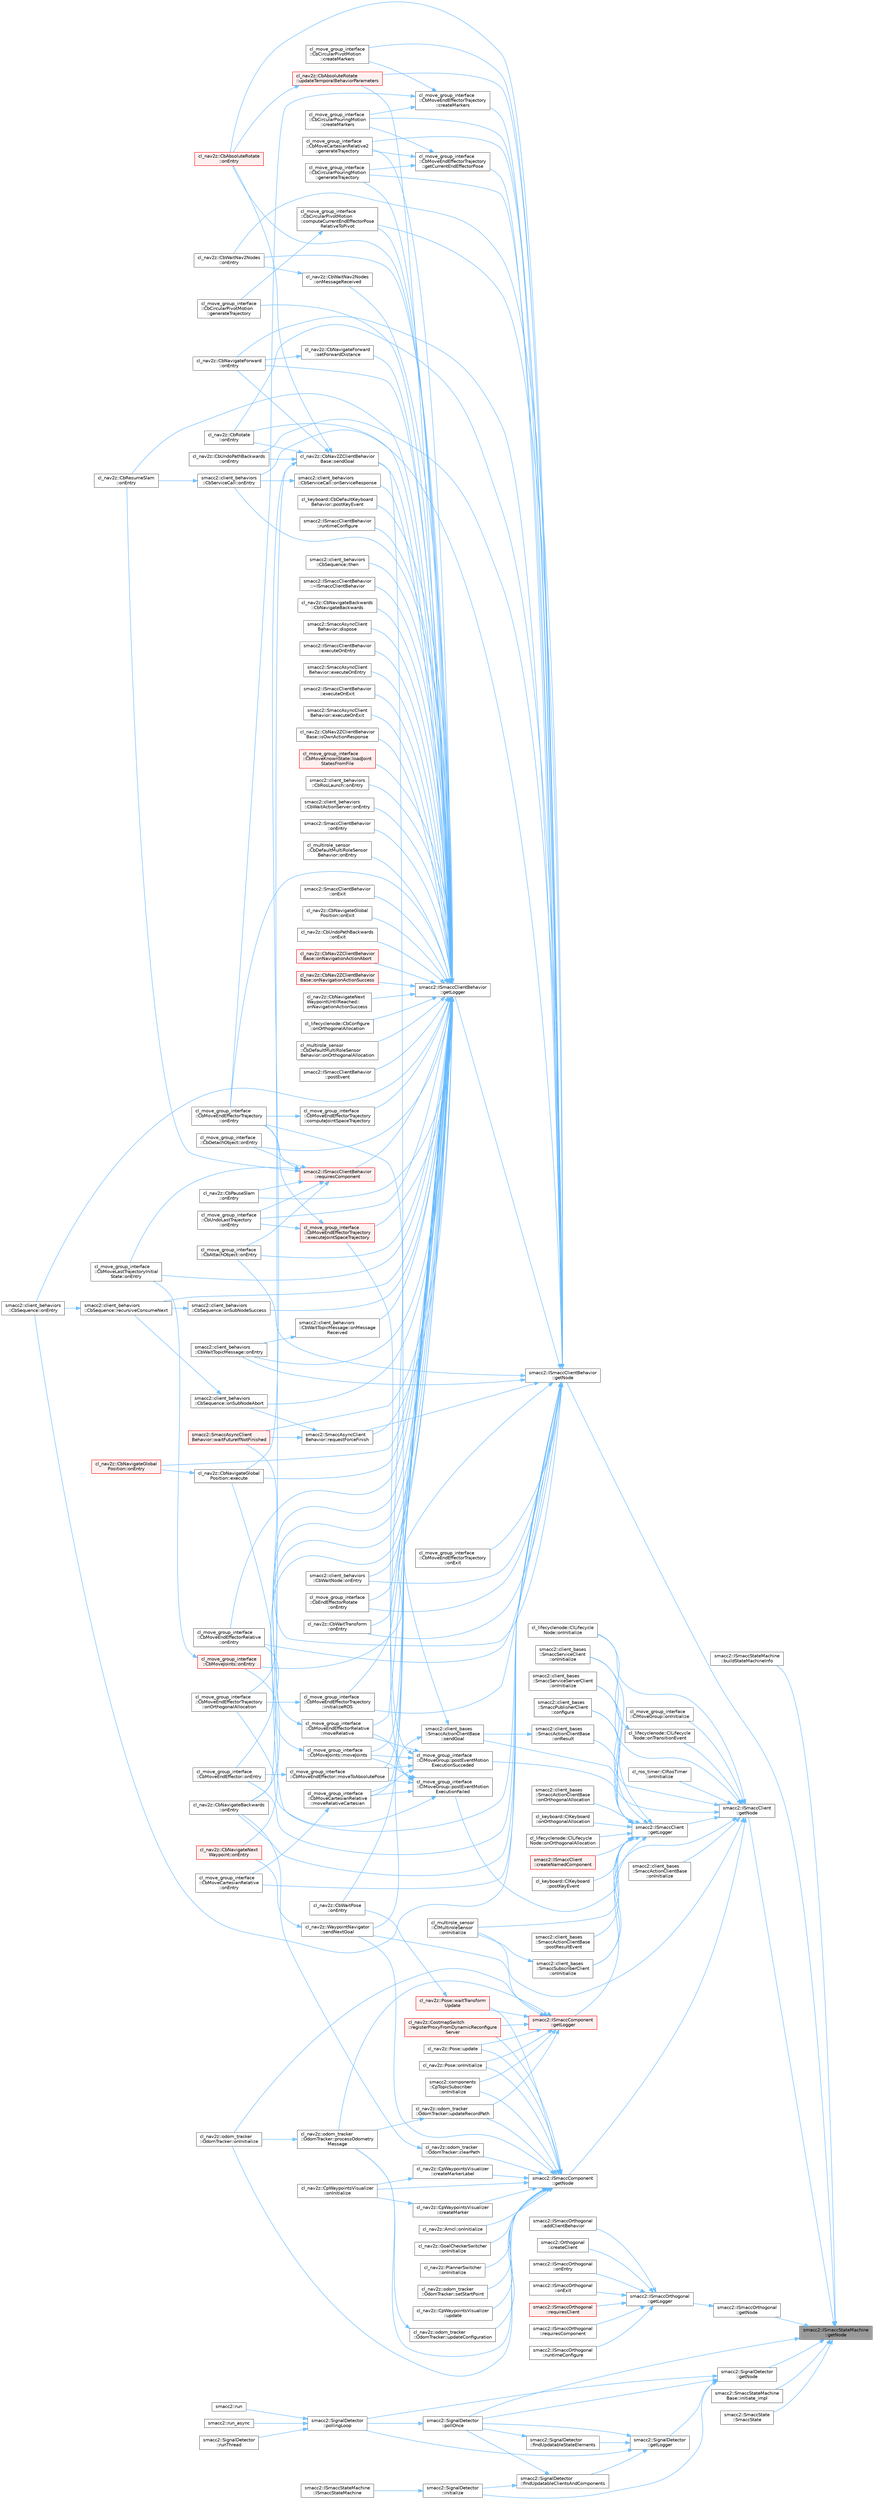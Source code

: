 digraph "smacc2::ISmaccStateMachine::getNode"
{
 // LATEX_PDF_SIZE
  bgcolor="transparent";
  edge [fontname=Helvetica,fontsize=10,labelfontname=Helvetica,labelfontsize=10];
  node [fontname=Helvetica,fontsize=10,shape=box,height=0.2,width=0.4];
  rankdir="RL";
  Node1 [label="smacc2::ISmaccStateMachine\l::getNode",height=0.2,width=0.4,color="gray40", fillcolor="grey60", style="filled", fontcolor="black",tooltip=" "];
  Node1 -> Node2 [dir="back",color="steelblue1",style="solid"];
  Node2 [label="smacc2::ISmaccStateMachine\l::buildStateMachineInfo",height=0.2,width=0.4,color="grey40", fillcolor="white", style="filled",URL="$classsmacc2_1_1ISmaccStateMachine.html#a4daa2b3538751b716725b9a758b315d5",tooltip=" "];
  Node1 -> Node3 [dir="back",color="steelblue1",style="solid"];
  Node3 [label="smacc2::ISmaccClient\l::getNode",height=0.2,width=0.4,color="grey40", fillcolor="white", style="filled",URL="$classsmacc2_1_1ISmaccClient.html#a0d0d53879b63fd45c78aac1c711f8708",tooltip=" "];
  Node3 -> Node4 [dir="back",color="steelblue1",style="solid"];
  Node4 [label="smacc2::client_bases\l::SmaccPublisherClient\l::configure",height=0.2,width=0.4,color="grey40", fillcolor="white", style="filled",URL="$classsmacc2_1_1client__bases_1_1SmaccPublisherClient.html#aaf8c618a9d346fd158f90e3f6bfacb6f",tooltip=" "];
  Node3 -> Node5 [dir="back",color="steelblue1",style="solid"];
  Node5 [label="smacc2::ISmaccClient\l::getLogger",height=0.2,width=0.4,color="grey40", fillcolor="white", style="filled",URL="$classsmacc2_1_1ISmaccClient.html#aaa82b9e079d2faf7bf4ba3a4dfecbf89",tooltip=" "];
  Node5 -> Node4 [dir="back",color="steelblue1",style="solid"];
  Node5 -> Node6 [dir="back",color="steelblue1",style="solid"];
  Node6 [label="smacc2::ISmaccClient\l::createNamedComponent",height=0.2,width=0.4,color="red", fillcolor="#FFF0F0", style="filled",URL="$classsmacc2_1_1ISmaccClient.html#aa9ac672b487746b2a78aed507ae56ff3",tooltip=" "];
  Node5 -> Node9 [dir="back",color="steelblue1",style="solid"];
  Node9 [label="smacc2::ISmaccComponent\l::getLogger",height=0.2,width=0.4,color="red", fillcolor="#FFF0F0", style="filled",URL="$classsmacc2_1_1ISmaccComponent.html#a77ee85823bab8d84edcdf5d28782b728",tooltip=" "];
  Node9 -> Node37 [dir="back",color="steelblue1",style="solid"];
  Node37 [label="smacc2::components\l::CpTopicSubscriber\l::onInitialize",height=0.2,width=0.4,color="grey40", fillcolor="white", style="filled",URL="$classsmacc2_1_1components_1_1CpTopicSubscriber.html#aa00f3313c0ac670f6c79aeae30d4c819",tooltip=" "];
  Node9 -> Node39 [dir="back",color="steelblue1",style="solid"];
  Node39 [label="cl_nav2z::odom_tracker\l::OdomTracker::onInitialize",height=0.2,width=0.4,color="grey40", fillcolor="white", style="filled",URL="$classcl__nav2z_1_1odom__tracker_1_1OdomTracker.html#a9e5fd04eb2c0b00bc7e3e3bcb7ad971f",tooltip=" "];
  Node9 -> Node40 [dir="back",color="steelblue1",style="solid"];
  Node40 [label="cl_nav2z::Pose::onInitialize",height=0.2,width=0.4,color="grey40", fillcolor="white", style="filled",URL="$classcl__nav2z_1_1Pose.html#ac22d6c89175223454bc71bb094c9b402",tooltip=" "];
  Node9 -> Node41 [dir="back",color="steelblue1",style="solid"];
  Node41 [label="cl_nav2z::odom_tracker\l::OdomTracker::processOdometry\lMessage",height=0.2,width=0.4,color="grey40", fillcolor="white", style="filled",URL="$classcl__nav2z_1_1odom__tracker_1_1OdomTracker.html#aa589a95d6ee06d9ff6f7d372cdd8b1de",tooltip="odom callback: Updates the path - this must be called periodically for each odometry message."];
  Node41 -> Node39 [dir="back",color="steelblue1",style="solid"];
  Node9 -> Node44 [dir="back",color="steelblue1",style="solid"];
  Node44 [label="cl_nav2z::CostmapSwitch\l::registerProxyFromDynamicReconfigure\lServer",height=0.2,width=0.4,color="red", fillcolor="#FFF0F0", style="filled",URL="$classcl__nav2z_1_1CostmapSwitch.html#a9e34bec23e91418d0b48a40b26482c71",tooltip=" "];
  Node9 -> Node33 [dir="back",color="steelblue1",style="solid"];
  Node33 [label="cl_nav2z::WaypointNavigator\l::sendNextGoal",height=0.2,width=0.4,color="grey40", fillcolor="white", style="filled",URL="$classcl__nav2z_1_1WaypointNavigator.html#a967c1e52fe540399727ca885340cde88",tooltip=" "];
  Node33 -> Node34 [dir="back",color="steelblue1",style="solid"];
  Node34 [label="cl_nav2z::CbNavigateNext\lWaypoint::onEntry",height=0.2,width=0.4,color="red", fillcolor="#FFF0F0", style="filled",URL="$classcl__nav2z_1_1CbNavigateNextWaypoint.html#ac546e1622eb9894228846b814e48afea",tooltip=" "];
  Node9 -> Node65 [dir="back",color="steelblue1",style="solid"];
  Node65 [label="cl_nav2z::Pose::update",height=0.2,width=0.4,color="grey40", fillcolor="white", style="filled",URL="$classcl__nav2z_1_1Pose.html#a6cc8b4b62f07eb734995ecc09f07e218",tooltip=" "];
  Node9 -> Node67 [dir="back",color="steelblue1",style="solid"];
  Node67 [label="cl_nav2z::odom_tracker\l::OdomTracker::updateRecordPath",height=0.2,width=0.4,color="grey40", fillcolor="white", style="filled",URL="$classcl__nav2z_1_1odom__tracker_1_1OdomTracker.html#ad4a0be91c978d98965c3b082af8ee1a2",tooltip=" "];
  Node67 -> Node41 [dir="back",color="steelblue1",style="solid"];
  Node9 -> Node68 [dir="back",color="steelblue1",style="solid"];
  Node68 [label="cl_nav2z::Pose::waitTransform\lUpdate",height=0.2,width=0.4,color="red", fillcolor="#FFF0F0", style="filled",URL="$classcl__nav2z_1_1Pose.html#ae5ecf4abdce8c4c7983ff92619aab348",tooltip=" "];
  Node68 -> Node69 [dir="back",color="steelblue1",style="solid"];
  Node69 [label="cl_nav2z::CbWaitPose\l::onEntry",height=0.2,width=0.4,color="grey40", fillcolor="white", style="filled",URL="$classcl__nav2z_1_1CbWaitPose.html#ad7fefe80e23680cb624b5445dde4765b",tooltip=" "];
  Node5 -> Node70 [dir="back",color="steelblue1",style="solid"];
  Node70 [label="smacc2::client_bases\l::SmaccServiceClient\l::onInitialize",height=0.2,width=0.4,color="grey40", fillcolor="white", style="filled",URL="$classsmacc2_1_1client__bases_1_1SmaccServiceClient.html#ac38bfaed46e0d094998cd7bde39bc410",tooltip=" "];
  Node5 -> Node71 [dir="back",color="steelblue1",style="solid"];
  Node71 [label="smacc2::client_bases\l::SmaccServiceServerClient\l::onInitialize",height=0.2,width=0.4,color="grey40", fillcolor="white", style="filled",URL="$classsmacc2_1_1client__bases_1_1SmaccServiceServerClient.html#afbf97a1d4210680381e95de75e6de8aa",tooltip=" "];
  Node5 -> Node72 [dir="back",color="steelblue1",style="solid"];
  Node72 [label="smacc2::client_bases\l::SmaccSubscriberClient\l::onInitialize",height=0.2,width=0.4,color="grey40", fillcolor="white", style="filled",URL="$classsmacc2_1_1client__bases_1_1SmaccSubscriberClient.html#a8a32b14001d54636965919f8280b9024",tooltip=" "];
  Node72 -> Node73 [dir="back",color="steelblue1",style="solid"];
  Node73 [label="cl_multirole_sensor\l::ClMultiroleSensor\l::onInitialize",height=0.2,width=0.4,color="grey40", fillcolor="white", style="filled",URL="$classcl__multirole__sensor_1_1ClMultiroleSensor.html#ad929536dd86df76612202a7221c72a4e",tooltip=" "];
  Node5 -> Node73 [dir="back",color="steelblue1",style="solid"];
  Node5 -> Node74 [dir="back",color="steelblue1",style="solid"];
  Node74 [label="smacc2::client_bases\l::SmaccActionClientBase\l::onOrthogonalAllocation",height=0.2,width=0.4,color="grey40", fillcolor="white", style="filled",URL="$classsmacc2_1_1client__bases_1_1SmaccActionClientBase.html#a768d90608a6cd88e626de9daf0f14a20",tooltip=" "];
  Node5 -> Node75 [dir="back",color="steelblue1",style="solid"];
  Node75 [label="cl_keyboard::ClKeyboard\l::onOrthogonalAllocation",height=0.2,width=0.4,color="grey40", fillcolor="white", style="filled",URL="$classcl__keyboard_1_1ClKeyboard.html#a9eed69eeb6e9d2ae0e166ccebad1557e",tooltip=" "];
  Node5 -> Node76 [dir="back",color="steelblue1",style="solid"];
  Node76 [label="cl_lifecyclenode::ClLifecycle\lNode::onOrthogonalAllocation",height=0.2,width=0.4,color="grey40", fillcolor="white", style="filled",URL="$classcl__lifecyclenode_1_1ClLifecycleNode.html#a6f7eff2dd01784f88d63d4c482fa043c",tooltip=" "];
  Node5 -> Node77 [dir="back",color="steelblue1",style="solid"];
  Node77 [label="smacc2::client_bases\l::SmaccActionClientBase\l::onResult",height=0.2,width=0.4,color="grey40", fillcolor="white", style="filled",URL="$classsmacc2_1_1client__bases_1_1SmaccActionClientBase.html#ab318d0712e1ddbac47f5b14e8fa71534",tooltip=" "];
  Node77 -> Node78 [dir="back",color="steelblue1",style="solid"];
  Node78 [label="smacc2::client_bases\l::SmaccActionClientBase\l::sendGoal",height=0.2,width=0.4,color="grey40", fillcolor="white", style="filled",URL="$classsmacc2_1_1client__bases_1_1SmaccActionClientBase.html#ad6d79ea8762410e81df2a18e4f8eaf1a",tooltip=" "];
  Node78 -> Node79 [dir="back",color="steelblue1",style="solid"];
  Node79 [label="cl_nav2z::CbNav2ZClientBehavior\lBase::sendGoal",height=0.2,width=0.4,color="grey40", fillcolor="white", style="filled",URL="$classcl__nav2z_1_1CbNav2ZClientBehaviorBase.html#a1b4b0601a185ffc77453c1a5b35d21e0",tooltip=" "];
  Node79 -> Node80 [dir="back",color="steelblue1",style="solid"];
  Node80 [label="cl_nav2z::CbNavigateGlobal\lPosition::execute",height=0.2,width=0.4,color="grey40", fillcolor="white", style="filled",URL="$classcl__nav2z_1_1CbNavigateGlobalPosition.html#acc4b46d05935ce9f6afd3abc583d15d1",tooltip=" "];
  Node80 -> Node55 [dir="back",color="steelblue1",style="solid"];
  Node55 [label="cl_nav2z::CbNavigateGlobal\lPosition::onEntry",height=0.2,width=0.4,color="red", fillcolor="#FFF0F0", style="filled",URL="$classcl__nav2z_1_1CbNavigateGlobalPosition.html#a4d66c40d65ba439921e9b6fce8709ae3",tooltip=" "];
  Node79 -> Node53 [dir="back",color="steelblue1",style="solid"];
  Node53 [label="cl_nav2z::CbAbsoluteRotate\l::onEntry",height=0.2,width=0.4,color="red", fillcolor="#FFF0F0", style="filled",URL="$classcl__nav2z_1_1CbAbsoluteRotate.html#a7a0d844c774290aa785c14a3e7d87f05",tooltip=" "];
  Node79 -> Node24 [dir="back",color="steelblue1",style="solid"];
  Node24 [label="cl_nav2z::CbNavigateBackwards\l::onEntry",height=0.2,width=0.4,color="grey40", fillcolor="white", style="filled",URL="$classcl__nav2z_1_1CbNavigateBackwards.html#acef8d8088ab7c70d8cbdcbecbaae8f80",tooltip=" "];
  Node79 -> Node51 [dir="back",color="steelblue1",style="solid"];
  Node51 [label="cl_nav2z::CbNavigateForward\l::onEntry",height=0.2,width=0.4,color="grey40", fillcolor="white", style="filled",URL="$classcl__nav2z_1_1CbNavigateForward.html#ae56089851b4128ca0adeeb3c885770cf",tooltip=" "];
  Node79 -> Node59 [dir="back",color="steelblue1",style="solid"];
  Node59 [label="cl_nav2z::CbRotate\l::onEntry",height=0.2,width=0.4,color="grey40", fillcolor="white", style="filled",URL="$classcl__nav2z_1_1CbRotate.html#a73303c69ad571c99128374b7b9627154",tooltip=" "];
  Node79 -> Node25 [dir="back",color="steelblue1",style="solid"];
  Node25 [label="cl_nav2z::CbUndoPathBackwards\l::onEntry",height=0.2,width=0.4,color="grey40", fillcolor="white", style="filled",URL="$classcl__nav2z_1_1CbUndoPathBackwards.html#a91ca11650da3d18f9815794613f95644",tooltip=" "];
  Node78 -> Node33 [dir="back",color="steelblue1",style="solid"];
  Node5 -> Node81 [dir="back",color="steelblue1",style="solid"];
  Node81 [label="cl_move_group_interface\l::ClMoveGroup::postEventMotion\lExecutionFailed",height=0.2,width=0.4,color="grey40", fillcolor="white", style="filled",URL="$classcl__move__group__interface_1_1ClMoveGroup.html#a39dc3871d29b2af1ab739057f6ca6daa",tooltip=" "];
  Node81 -> Node82 [dir="back",color="steelblue1",style="solid"];
  Node82 [label="cl_move_group_interface\l::CbMoveJoints::moveJoints",height=0.2,width=0.4,color="grey40", fillcolor="white", style="filled",URL="$classcl__move__group__interface_1_1CbMoveJoints.html#ad91d243eb8a818e240d85e5a7fdea68d",tooltip=" "];
  Node82 -> Node83 [dir="back",color="steelblue1",style="solid"];
  Node83 [label="cl_move_group_interface\l::CbMoveJoints::onEntry",height=0.2,width=0.4,color="red", fillcolor="#FFF0F0", style="filled",URL="$classcl__move__group__interface_1_1CbMoveJoints.html#a23e4181af695aed9fa6bb4ae3f17fd76",tooltip=" "];
  Node83 -> Node18 [dir="back",color="steelblue1",style="solid"];
  Node18 [label="cl_move_group_interface\l::CbMoveLastTrajectoryInitial\lState::onEntry",height=0.2,width=0.4,color="grey40", fillcolor="white", style="filled",URL="$classcl__move__group__interface_1_1CbMoveLastTrajectoryInitialState.html#ad51f4883ea1f7442875cda06c3d474c3",tooltip=" "];
  Node81 -> Node85 [dir="back",color="steelblue1",style="solid"];
  Node85 [label="cl_move_group_interface\l::CbMoveEndEffectorRelative\l::moveRelative",height=0.2,width=0.4,color="grey40", fillcolor="white", style="filled",URL="$classcl__move__group__interface_1_1CbMoveEndEffectorRelative.html#a4ae9a793a19c728f68d475c44de650e7",tooltip=" "];
  Node85 -> Node86 [dir="back",color="steelblue1",style="solid"];
  Node86 [label="cl_move_group_interface\l::CbMoveEndEffectorRelative\l::onEntry",height=0.2,width=0.4,color="grey40", fillcolor="white", style="filled",URL="$classcl__move__group__interface_1_1CbMoveEndEffectorRelative.html#a805a9d0f85ecdb1f503c1d6349ed9036",tooltip=" "];
  Node81 -> Node87 [dir="back",color="steelblue1",style="solid"];
  Node87 [label="cl_move_group_interface\l::CbMoveCartesianRelative\l::moveRelativeCartesian",height=0.2,width=0.4,color="grey40", fillcolor="white", style="filled",URL="$classcl__move__group__interface_1_1CbMoveCartesianRelative.html#aaa16780d9496e4a6fcb1fdda8e83eeb7",tooltip=" "];
  Node87 -> Node88 [dir="back",color="steelblue1",style="solid"];
  Node88 [label="cl_move_group_interface\l::CbMoveCartesianRelative\l::onEntry",height=0.2,width=0.4,color="grey40", fillcolor="white", style="filled",URL="$classcl__move__group__interface_1_1CbMoveCartesianRelative.html#a7d65e3d5fa3f2c7b47d9cbe631f448ad",tooltip=" "];
  Node81 -> Node89 [dir="back",color="steelblue1",style="solid"];
  Node89 [label="cl_move_group_interface\l::CbMoveEndEffector::moveToAbsolutePose",height=0.2,width=0.4,color="grey40", fillcolor="white", style="filled",URL="$classcl__move__group__interface_1_1CbMoveEndEffector.html#aaef5a309ddff2d88648ebdb5ab38bed1",tooltip=" "];
  Node89 -> Node90 [dir="back",color="steelblue1",style="solid"];
  Node90 [label="cl_move_group_interface\l::CbMoveEndEffector::onEntry",height=0.2,width=0.4,color="grey40", fillcolor="white", style="filled",URL="$classcl__move__group__interface_1_1CbMoveEndEffector.html#a7e7c22ac6c5725bc95e9852c3f6d939d",tooltip=" "];
  Node81 -> Node43 [dir="back",color="steelblue1",style="solid"];
  Node43 [label="cl_move_group_interface\l::CbMoveEndEffectorTrajectory\l::onEntry",height=0.2,width=0.4,color="grey40", fillcolor="white", style="filled",URL="$classcl__move__group__interface_1_1CbMoveEndEffectorTrajectory.html#aaedd074fd178c6390a4a3f1ccff23ad3",tooltip=" "];
  Node81 -> Node91 [dir="back",color="steelblue1",style="solid"];
  Node91 [label="cl_move_group_interface\l::CbMoveEndEffectorTrajectory\l::onOrthogonalAllocation",height=0.2,width=0.4,color="grey40", fillcolor="white", style="filled",URL="$classcl__move__group__interface_1_1CbMoveEndEffectorTrajectory.html#aae4797fba54cb3bf371cc67d26a82186",tooltip=" "];
  Node5 -> Node92 [dir="back",color="steelblue1",style="solid"];
  Node92 [label="cl_move_group_interface\l::ClMoveGroup::postEventMotion\lExecutionSucceded",height=0.2,width=0.4,color="grey40", fillcolor="white", style="filled",URL="$classcl__move__group__interface_1_1ClMoveGroup.html#aebaf269db373d41837bae87651458e54",tooltip=" "];
  Node92 -> Node93 [dir="back",color="steelblue1",style="solid"];
  Node93 [label="cl_move_group_interface\l::CbMoveEndEffectorTrajectory\l::executeJointSpaceTrajectory",height=0.2,width=0.4,color="red", fillcolor="#FFF0F0", style="filled",URL="$classcl__move__group__interface_1_1CbMoveEndEffectorTrajectory.html#af3fdebf965562ae42df2030855797568",tooltip=" "];
  Node93 -> Node43 [dir="back",color="steelblue1",style="solid"];
  Node93 -> Node19 [dir="back",color="steelblue1",style="solid"];
  Node19 [label="cl_move_group_interface\l::CbUndoLastTrajectory\l::onEntry",height=0.2,width=0.4,color="grey40", fillcolor="white", style="filled",URL="$classcl__move__group__interface_1_1CbUndoLastTrajectory.html#a3c55fa93ff65d8eccb8cc14a420cb7b2",tooltip=" "];
  Node92 -> Node82 [dir="back",color="steelblue1",style="solid"];
  Node92 -> Node85 [dir="back",color="steelblue1",style="solid"];
  Node92 -> Node87 [dir="back",color="steelblue1",style="solid"];
  Node92 -> Node89 [dir="back",color="steelblue1",style="solid"];
  Node5 -> Node94 [dir="back",color="steelblue1",style="solid"];
  Node94 [label="cl_keyboard::ClKeyboard\l::postKeyEvent",height=0.2,width=0.4,color="grey40", fillcolor="white", style="filled",URL="$classcl__keyboard_1_1ClKeyboard.html#ac1311ce9a6a64e590df2e1b088f0e733",tooltip=" "];
  Node5 -> Node95 [dir="back",color="steelblue1",style="solid"];
  Node95 [label="smacc2::client_bases\l::SmaccActionClientBase\l::postResultEvent",height=0.2,width=0.4,color="grey40", fillcolor="white", style="filled",URL="$classsmacc2_1_1client__bases_1_1SmaccActionClientBase.html#ae2ad7fdec791d8733ab06392134ede20",tooltip=" "];
  Node5 -> Node78 [dir="back",color="steelblue1",style="solid"];
  Node3 -> Node96 [dir="back",color="steelblue1",style="solid"];
  Node96 [label="smacc2::ISmaccComponent\l::getNode",height=0.2,width=0.4,color="grey40", fillcolor="white", style="filled",URL="$classsmacc2_1_1ISmaccComponent.html#aaac68614687bed658c59f8f15746ab91",tooltip=" "];
  Node96 -> Node23 [dir="back",color="steelblue1",style="solid"];
  Node23 [label="cl_nav2z::odom_tracker\l::OdomTracker::clearPath",height=0.2,width=0.4,color="grey40", fillcolor="white", style="filled",URL="$classcl__nav2z_1_1odom__tracker_1_1OdomTracker.html#a92060c66a170b49a5d3b9dea7700adb0",tooltip=" "];
  Node23 -> Node24 [dir="back",color="steelblue1",style="solid"];
  Node96 -> Node97 [dir="back",color="steelblue1",style="solid"];
  Node97 [label="cl_nav2z::CpWaypointsVisualizer\l::createMarker",height=0.2,width=0.4,color="grey40", fillcolor="white", style="filled",URL="$classcl__nav2z_1_1CpWaypointsVisualizer.html#a8f164e37b9f8277f346e54e461c1161a",tooltip=" "];
  Node97 -> Node46 [dir="back",color="steelblue1",style="solid"];
  Node46 [label="cl_nav2z::CpWaypointsVisualizer\l::onInitialize",height=0.2,width=0.4,color="grey40", fillcolor="white", style="filled",URL="$classcl__nav2z_1_1CpWaypointsVisualizer.html#a8af2db006663eb93a39f5346ad7c9af9",tooltip=" "];
  Node96 -> Node98 [dir="back",color="steelblue1",style="solid"];
  Node98 [label="cl_nav2z::CpWaypointsVisualizer\l::createMarkerLabel",height=0.2,width=0.4,color="grey40", fillcolor="white", style="filled",URL="$classcl__nav2z_1_1CpWaypointsVisualizer.html#ae068243a20397ed957ebf5ab88696430",tooltip=" "];
  Node98 -> Node46 [dir="back",color="steelblue1",style="solid"];
  Node96 -> Node37 [dir="back",color="steelblue1",style="solid"];
  Node96 -> Node99 [dir="back",color="steelblue1",style="solid"];
  Node99 [label="cl_nav2z::Amcl::onInitialize",height=0.2,width=0.4,color="grey40", fillcolor="white", style="filled",URL="$classcl__nav2z_1_1Amcl.html#a4ab0fd9e6c814f2b7a9e674c1356198d",tooltip=" "];
  Node96 -> Node100 [dir="back",color="steelblue1",style="solid"];
  Node100 [label="cl_nav2z::GoalCheckerSwitcher\l::onInitialize",height=0.2,width=0.4,color="grey40", fillcolor="white", style="filled",URL="$classcl__nav2z_1_1GoalCheckerSwitcher.html#aecf5bff0e60524e779e189645209c979",tooltip=" "];
  Node96 -> Node39 [dir="back",color="steelblue1",style="solid"];
  Node96 -> Node101 [dir="back",color="steelblue1",style="solid"];
  Node101 [label="cl_nav2z::PlannerSwitcher\l::onInitialize",height=0.2,width=0.4,color="grey40", fillcolor="white", style="filled",URL="$classcl__nav2z_1_1PlannerSwitcher.html#ab612bf4de01347323664819fb3318106",tooltip=" "];
  Node96 -> Node40 [dir="back",color="steelblue1",style="solid"];
  Node96 -> Node46 [dir="back",color="steelblue1",style="solid"];
  Node96 -> Node41 [dir="back",color="steelblue1",style="solid"];
  Node96 -> Node44 [dir="back",color="steelblue1",style="solid"];
  Node96 -> Node33 [dir="back",color="steelblue1",style="solid"];
  Node96 -> Node102 [dir="back",color="steelblue1",style="solid"];
  Node102 [label="cl_nav2z::odom_tracker\l::OdomTracker::setStartPoint",height=0.2,width=0.4,color="grey40", fillcolor="white", style="filled",URL="$classcl__nav2z_1_1odom__tracker_1_1OdomTracker.html#a70c5349910eb3b0cb88d8de4d3ffa20a",tooltip=" "];
  Node96 -> Node65 [dir="back",color="steelblue1",style="solid"];
  Node96 -> Node103 [dir="back",color="steelblue1",style="solid"];
  Node103 [label="cl_nav2z::CpWaypointsVisualizer\l::update",height=0.2,width=0.4,color="grey40", fillcolor="white", style="filled",URL="$classcl__nav2z_1_1CpWaypointsVisualizer.html#a6b8d5fd9643f0039ccda6b1d426d45c5",tooltip=" "];
  Node96 -> Node104 [dir="back",color="steelblue1",style="solid"];
  Node104 [label="cl_nav2z::odom_tracker\l::OdomTracker::updateConfiguration",height=0.2,width=0.4,color="grey40", fillcolor="white", style="filled",URL="$classcl__nav2z_1_1odom__tracker_1_1OdomTracker.html#a726630ba161e82563daf86d275ae27f9",tooltip=" "];
  Node104 -> Node41 [dir="back",color="steelblue1",style="solid"];
  Node96 -> Node67 [dir="back",color="steelblue1",style="solid"];
  Node96 -> Node68 [dir="back",color="steelblue1",style="solid"];
  Node3 -> Node105 [dir="back",color="steelblue1",style="solid"];
  Node105 [label="smacc2::client_bases\l::SmaccActionClientBase\l::onInitialize",height=0.2,width=0.4,color="grey40", fillcolor="white", style="filled",URL="$classsmacc2_1_1client__bases_1_1SmaccActionClientBase.html#a7d5612390f8ef836d153fc43a980bc05",tooltip=" "];
  Node3 -> Node70 [dir="back",color="steelblue1",style="solid"];
  Node3 -> Node71 [dir="back",color="steelblue1",style="solid"];
  Node3 -> Node72 [dir="back",color="steelblue1",style="solid"];
  Node3 -> Node106 [dir="back",color="steelblue1",style="solid"];
  Node106 [label="cl_lifecyclenode::ClLifecycle\lNode::onInitialize",height=0.2,width=0.4,color="grey40", fillcolor="white", style="filled",URL="$classcl__lifecyclenode_1_1ClLifecycleNode.html#aabc273b8986aaa57f132dbeb8c7c870e",tooltip=" "];
  Node3 -> Node107 [dir="back",color="steelblue1",style="solid"];
  Node107 [label="cl_move_group_interface\l::ClMoveGroup::onInitialize",height=0.2,width=0.4,color="grey40", fillcolor="white", style="filled",URL="$classcl__move__group__interface_1_1ClMoveGroup.html#a3ef2028eab49f506393583c09da51bd1",tooltip=" "];
  Node3 -> Node73 [dir="back",color="steelblue1",style="solid"];
  Node3 -> Node108 [dir="back",color="steelblue1",style="solid"];
  Node108 [label="cl_ros_timer::ClRosTimer\l::onInitialize",height=0.2,width=0.4,color="grey40", fillcolor="white", style="filled",URL="$classcl__ros__timer_1_1ClRosTimer.html#a841613730c8b66e7a86a0bf49e5cf992",tooltip=" "];
  Node3 -> Node109 [dir="back",color="steelblue1",style="solid"];
  Node109 [label="cl_lifecyclenode::ClLifecycle\lNode::onTransitionEvent",height=0.2,width=0.4,color="grey40", fillcolor="white", style="filled",URL="$classcl__lifecyclenode_1_1ClLifecycleNode.html#a0413b587949447eefa698e80523a3208",tooltip=" "];
  Node109 -> Node106 [dir="back",color="steelblue1",style="solid"];
  Node1 -> Node110 [dir="back",color="steelblue1",style="solid"];
  Node110 [label="smacc2::ISmaccOrthogonal\l::getNode",height=0.2,width=0.4,color="grey40", fillcolor="white", style="filled",URL="$classsmacc2_1_1ISmaccOrthogonal.html#aedb59f2a79eaa0819cfa7f72d292aad8",tooltip=" "];
  Node110 -> Node111 [dir="back",color="steelblue1",style="solid"];
  Node111 [label="smacc2::ISmaccOrthogonal\l::getLogger",height=0.2,width=0.4,color="grey40", fillcolor="white", style="filled",URL="$classsmacc2_1_1ISmaccOrthogonal.html#a9f4ef0ad85f7ad0fbb02a26d8601889d",tooltip=" "];
  Node111 -> Node112 [dir="back",color="steelblue1",style="solid"];
  Node112 [label="smacc2::ISmaccOrthogonal\l::addClientBehavior",height=0.2,width=0.4,color="grey40", fillcolor="white", style="filled",URL="$classsmacc2_1_1ISmaccOrthogonal.html#ac0e6a9ac002395e3b405548ecae50620",tooltip=" "];
  Node111 -> Node113 [dir="back",color="steelblue1",style="solid"];
  Node113 [label="smacc2::Orthogonal\l::createClient",height=0.2,width=0.4,color="grey40", fillcolor="white", style="filled",URL="$classsmacc2_1_1Orthogonal.html#a73b1ab3d0a5ed0a597e8dffabcc2b8c0",tooltip=" "];
  Node111 -> Node114 [dir="back",color="steelblue1",style="solid"];
  Node114 [label="smacc2::ISmaccOrthogonal\l::onEntry",height=0.2,width=0.4,color="grey40", fillcolor="white", style="filled",URL="$classsmacc2_1_1ISmaccOrthogonal.html#ad4e78750ff27f2e86f6f5b07793c071f",tooltip=" "];
  Node111 -> Node115 [dir="back",color="steelblue1",style="solid"];
  Node115 [label="smacc2::ISmaccOrthogonal\l::onExit",height=0.2,width=0.4,color="grey40", fillcolor="white", style="filled",URL="$classsmacc2_1_1ISmaccOrthogonal.html#a1b33f38e1e947b1e93b4cc9c76f626cc",tooltip=" "];
  Node111 -> Node116 [dir="back",color="steelblue1",style="solid"];
  Node116 [label="smacc2::ISmaccOrthogonal\l::requiresClient",height=0.2,width=0.4,color="red", fillcolor="#FFF0F0", style="filled",URL="$classsmacc2_1_1ISmaccOrthogonal.html#ae3588b55b138744169785152d0f7bb65",tooltip=" "];
  Node111 -> Node145 [dir="back",color="steelblue1",style="solid"];
  Node145 [label="smacc2::ISmaccOrthogonal\l::requiresComponent",height=0.2,width=0.4,color="grey40", fillcolor="white", style="filled",URL="$classsmacc2_1_1ISmaccOrthogonal.html#ab311d0a98b4f77a42b6eb691e98d496a",tooltip=" "];
  Node111 -> Node146 [dir="back",color="steelblue1",style="solid"];
  Node146 [label="smacc2::ISmaccOrthogonal\l::runtimeConfigure",height=0.2,width=0.4,color="grey40", fillcolor="white", style="filled",URL="$classsmacc2_1_1ISmaccOrthogonal.html#af160ffae149650b2be93b8e7625f0c39",tooltip=" "];
  Node1 -> Node147 [dir="back",color="steelblue1",style="solid"];
  Node147 [label="smacc2::SignalDetector\l::getNode",height=0.2,width=0.4,color="grey40", fillcolor="white", style="filled",URL="$classsmacc2_1_1SignalDetector.html#aa774a30b0118ee411ba423fc668405b3",tooltip=" "];
  Node147 -> Node148 [dir="back",color="steelblue1",style="solid"];
  Node148 [label="smacc2::SignalDetector\l::getLogger",height=0.2,width=0.4,color="grey40", fillcolor="white", style="filled",URL="$classsmacc2_1_1SignalDetector.html#a97db4ee81e1e63ab67ea40775fd57302",tooltip=" "];
  Node148 -> Node149 [dir="back",color="steelblue1",style="solid"];
  Node149 [label="smacc2::SignalDetector\l::findUpdatableClientsAndComponents",height=0.2,width=0.4,color="grey40", fillcolor="white", style="filled",URL="$classsmacc2_1_1SignalDetector.html#af325def90b56dd82ab34d351f5a37a02",tooltip=" "];
  Node149 -> Node150 [dir="back",color="steelblue1",style="solid"];
  Node150 [label="smacc2::SignalDetector\l::initialize",height=0.2,width=0.4,color="grey40", fillcolor="white", style="filled",URL="$classsmacc2_1_1SignalDetector.html#a6035e4180f1f868d42902021eb41d9c6",tooltip=" "];
  Node150 -> Node151 [dir="back",color="steelblue1",style="solid"];
  Node151 [label="smacc2::ISmaccStateMachine\l::ISmaccStateMachine",height=0.2,width=0.4,color="grey40", fillcolor="white", style="filled",URL="$classsmacc2_1_1ISmaccStateMachine.html#a6dda8b4640554bdcc1ca9db937c53c3c",tooltip=" "];
  Node149 -> Node152 [dir="back",color="steelblue1",style="solid"];
  Node152 [label="smacc2::SignalDetector\l::pollOnce",height=0.2,width=0.4,color="grey40", fillcolor="white", style="filled",URL="$classsmacc2_1_1SignalDetector.html#af363cea3f8228eeb68b25ad21903dc74",tooltip=" "];
  Node152 -> Node153 [dir="back",color="steelblue1",style="solid"];
  Node153 [label="smacc2::SignalDetector\l::pollingLoop",height=0.2,width=0.4,color="grey40", fillcolor="white", style="filled",URL="$classsmacc2_1_1SignalDetector.html#a08d072feafb277794a16fe33a6dcc97e",tooltip=" "];
  Node153 -> Node154 [dir="back",color="steelblue1",style="solid"];
  Node154 [label="smacc2::run",height=0.2,width=0.4,color="grey40", fillcolor="white", style="filled",URL="$namespacesmacc2.html#af0cfd6b9e48613a47fd4ef89e4970ac7",tooltip=" "];
  Node153 -> Node155 [dir="back",color="steelblue1",style="solid"];
  Node155 [label="smacc2::run_async",height=0.2,width=0.4,color="grey40", fillcolor="white", style="filled",URL="$namespacesmacc2.html#a6e7c3699070d3d2289556c7b14fd82bf",tooltip=" "];
  Node153 -> Node156 [dir="back",color="steelblue1",style="solid"];
  Node156 [label="smacc2::SignalDetector\l::runThread",height=0.2,width=0.4,color="grey40", fillcolor="white", style="filled",URL="$classsmacc2_1_1SignalDetector.html#a2532abcf6a11a04270ea2951b5b3a208",tooltip=" "];
  Node148 -> Node157 [dir="back",color="steelblue1",style="solid"];
  Node157 [label="smacc2::SignalDetector\l::findUpdatableStateElements",height=0.2,width=0.4,color="grey40", fillcolor="white", style="filled",URL="$classsmacc2_1_1SignalDetector.html#af12c85d2ec8747c891f7490086d2d6a2",tooltip=" "];
  Node157 -> Node152 [dir="back",color="steelblue1",style="solid"];
  Node148 -> Node153 [dir="back",color="steelblue1",style="solid"];
  Node148 -> Node152 [dir="back",color="steelblue1",style="solid"];
  Node147 -> Node150 [dir="back",color="steelblue1",style="solid"];
  Node147 -> Node153 [dir="back",color="steelblue1",style="solid"];
  Node147 -> Node152 [dir="back",color="steelblue1",style="solid"];
  Node1 -> Node158 [dir="back",color="steelblue1",style="solid"];
  Node158 [label="smacc2::ISmaccClientBehavior\l::getNode",height=0.2,width=0.4,color="grey40", fillcolor="white", style="filled",URL="$classsmacc2_1_1ISmaccClientBehavior.html#aa1b28d5e8a5208fff8160f9df9a89dc6",tooltip=" "];
  Node158 -> Node159 [dir="back",color="steelblue1",style="solid"];
  Node159 [label="cl_move_group_interface\l::CbCircularPivotMotion\l::computeCurrentEndEffectorPose\lRelativeToPivot",height=0.2,width=0.4,color="grey40", fillcolor="white", style="filled",URL="$classcl__move__group__interface_1_1CbCircularPivotMotion.html#a147d7113ed686709dc2d362e56a95ad9",tooltip=" "];
  Node159 -> Node160 [dir="back",color="steelblue1",style="solid"];
  Node160 [label="cl_move_group_interface\l::CbCircularPivotMotion\l::generateTrajectory",height=0.2,width=0.4,color="grey40", fillcolor="white", style="filled",URL="$classcl__move__group__interface_1_1CbCircularPivotMotion.html#a8d019ec6b9b26a2af0740b915d441a40",tooltip=" "];
  Node158 -> Node161 [dir="back",color="steelblue1",style="solid"];
  Node161 [label="cl_move_group_interface\l::CbMoveEndEffectorTrajectory\l::createMarkers",height=0.2,width=0.4,color="grey40", fillcolor="white", style="filled",URL="$classcl__move__group__interface_1_1CbMoveEndEffectorTrajectory.html#a442efa1d5bc9e9a16f74ecd31b13d9b5",tooltip=" "];
  Node161 -> Node162 [dir="back",color="steelblue1",style="solid"];
  Node162 [label="cl_move_group_interface\l::CbCircularPivotMotion\l::createMarkers",height=0.2,width=0.4,color="grey40", fillcolor="white", style="filled",URL="$classcl__move__group__interface_1_1CbCircularPivotMotion.html#a48911ad62608cb00c04e979e2f6f644a",tooltip=" "];
  Node161 -> Node163 [dir="back",color="steelblue1",style="solid"];
  Node163 [label="cl_move_group_interface\l::CbCircularPouringMotion\l::createMarkers",height=0.2,width=0.4,color="grey40", fillcolor="white", style="filled",URL="$classcl__move__group__interface_1_1CbCircularPouringMotion.html#a26d603b1d9bdbf5b71da6c1c4af2c322",tooltip=" "];
  Node161 -> Node43 [dir="back",color="steelblue1",style="solid"];
  Node158 -> Node162 [dir="back",color="steelblue1",style="solid"];
  Node158 -> Node163 [dir="back",color="steelblue1",style="solid"];
  Node158 -> Node80 [dir="back",color="steelblue1",style="solid"];
  Node158 -> Node164 [dir="back",color="steelblue1",style="solid"];
  Node164 [label="cl_move_group_interface\l::CbMoveCartesianRelative2\l::generateTrajectory",height=0.2,width=0.4,color="grey40", fillcolor="white", style="filled",URL="$classcl__move__group__interface_1_1CbMoveCartesianRelative2.html#a6a7be34d35865a627bfc3656c4053dba",tooltip=" "];
  Node158 -> Node165 [dir="back",color="steelblue1",style="solid"];
  Node165 [label="cl_move_group_interface\l::CbCircularPouringMotion\l::generateTrajectory",height=0.2,width=0.4,color="grey40", fillcolor="white", style="filled",URL="$classcl__move__group__interface_1_1CbCircularPouringMotion.html#a9150bb3731082aad3af2d7d6e067a344",tooltip=" "];
  Node158 -> Node166 [dir="back",color="steelblue1",style="solid"];
  Node166 [label="cl_move_group_interface\l::CbMoveEndEffectorTrajectory\l::getCurrentEndEffectorPose",height=0.2,width=0.4,color="grey40", fillcolor="white", style="filled",URL="$classcl__move__group__interface_1_1CbMoveEndEffectorTrajectory.html#a5bc57c28c9a7b050e584d4d0ebf3019a",tooltip=" "];
  Node166 -> Node163 [dir="back",color="steelblue1",style="solid"];
  Node166 -> Node164 [dir="back",color="steelblue1",style="solid"];
  Node166 -> Node165 [dir="back",color="steelblue1",style="solid"];
  Node158 -> Node167 [dir="back",color="steelblue1",style="solid"];
  Node167 [label="smacc2::ISmaccClientBehavior\l::getLogger",height=0.2,width=0.4,color="grey40", fillcolor="white", style="filled",URL="$classsmacc2_1_1ISmaccClientBehavior.html#a9c3d82542c800e2ba5207c5cff0e63e8",tooltip=" "];
  Node167 -> Node168 [dir="back",color="steelblue1",style="solid"];
  Node168 [label="cl_nav2z::CbNavigateBackwards\l::CbNavigateBackwards",height=0.2,width=0.4,color="grey40", fillcolor="white", style="filled",URL="$classcl__nav2z_1_1CbNavigateBackwards.html#a773f653438003fb6ac8bf2ba2a210f3a",tooltip=" "];
  Node167 -> Node159 [dir="back",color="steelblue1",style="solid"];
  Node167 -> Node169 [dir="back",color="steelblue1",style="solid"];
  Node169 [label="cl_move_group_interface\l::CbMoveEndEffectorTrajectory\l::computeJointSpaceTrajectory",height=0.2,width=0.4,color="grey40", fillcolor="white", style="filled",URL="$classcl__move__group__interface_1_1CbMoveEndEffectorTrajectory.html#a055e5496616a4290dedc221eadf7b765",tooltip=" "];
  Node169 -> Node43 [dir="back",color="steelblue1",style="solid"];
  Node167 -> Node170 [dir="back",color="steelblue1",style="solid"];
  Node170 [label="smacc2::SmaccAsyncClient\lBehavior::dispose",height=0.2,width=0.4,color="grey40", fillcolor="white", style="filled",URL="$classsmacc2_1_1SmaccAsyncClientBehavior.html#a47bfbd4f801b61e43cd16d42eace3461",tooltip=" "];
  Node167 -> Node80 [dir="back",color="steelblue1",style="solid"];
  Node167 -> Node93 [dir="back",color="steelblue1",style="solid"];
  Node167 -> Node171 [dir="back",color="steelblue1",style="solid"];
  Node171 [label="smacc2::ISmaccClientBehavior\l::executeOnEntry",height=0.2,width=0.4,color="grey40", fillcolor="white", style="filled",URL="$classsmacc2_1_1ISmaccClientBehavior.html#a6023043addf5703480ffbec2d68151fc",tooltip=" "];
  Node167 -> Node172 [dir="back",color="steelblue1",style="solid"];
  Node172 [label="smacc2::SmaccAsyncClient\lBehavior::executeOnEntry",height=0.2,width=0.4,color="grey40", fillcolor="white", style="filled",URL="$classsmacc2_1_1SmaccAsyncClientBehavior.html#a2b6eb9adadced6735dc75e532a294376",tooltip=" "];
  Node167 -> Node173 [dir="back",color="steelblue1",style="solid"];
  Node173 [label="smacc2::ISmaccClientBehavior\l::executeOnExit",height=0.2,width=0.4,color="grey40", fillcolor="white", style="filled",URL="$classsmacc2_1_1ISmaccClientBehavior.html#a71f2dbb38777256565395baa92ba796b",tooltip=" "];
  Node167 -> Node174 [dir="back",color="steelblue1",style="solid"];
  Node174 [label="smacc2::SmaccAsyncClient\lBehavior::executeOnExit",height=0.2,width=0.4,color="grey40", fillcolor="white", style="filled",URL="$classsmacc2_1_1SmaccAsyncClientBehavior.html#ac6b465d4b59eb2bbb00d83a4bbd98881",tooltip=" "];
  Node167 -> Node160 [dir="back",color="steelblue1",style="solid"];
  Node167 -> Node164 [dir="back",color="steelblue1",style="solid"];
  Node167 -> Node165 [dir="back",color="steelblue1",style="solid"];
  Node167 -> Node175 [dir="back",color="steelblue1",style="solid"];
  Node175 [label="cl_move_group_interface\l::CbMoveEndEffectorTrajectory\l::initializeROS",height=0.2,width=0.4,color="grey40", fillcolor="white", style="filled",URL="$classcl__move__group__interface_1_1CbMoveEndEffectorTrajectory.html#afcee8f3853a5cef8806137a304c8a14b",tooltip=" "];
  Node175 -> Node91 [dir="back",color="steelblue1",style="solid"];
  Node167 -> Node176 [dir="back",color="steelblue1",style="solid"];
  Node176 [label="cl_nav2z::CbNav2ZClientBehavior\lBase::isOwnActionResponse",height=0.2,width=0.4,color="grey40", fillcolor="white", style="filled",URL="$classcl__nav2z_1_1CbNav2ZClientBehaviorBase.html#a510f0b38a12025d2869c44d8bb06bc4b",tooltip=" "];
  Node167 -> Node177 [dir="back",color="steelblue1",style="solid"];
  Node177 [label="cl_move_group_interface\l::CbMoveKnownState::loadJoint\lStatesFromFile",height=0.2,width=0.4,color="red", fillcolor="#FFF0F0", style="filled",URL="$classcl__move__group__interface_1_1CbMoveKnownState.html#a3998d6e04560c6c4f36a3cb6f6a86780",tooltip=" "];
  Node167 -> Node82 [dir="back",color="steelblue1",style="solid"];
  Node167 -> Node85 [dir="back",color="steelblue1",style="solid"];
  Node167 -> Node87 [dir="back",color="steelblue1",style="solid"];
  Node167 -> Node89 [dir="back",color="steelblue1",style="solid"];
  Node167 -> Node178 [dir="back",color="steelblue1",style="solid"];
  Node178 [label="smacc2::client_behaviors\l::CbServiceCall::onEntry",height=0.2,width=0.4,color="grey40", fillcolor="white", style="filled",URL="$classsmacc2_1_1client__behaviors_1_1CbServiceCall.html#a6049c06953bb8f27da6091e46326c216",tooltip=" "];
  Node178 -> Node179 [dir="back",color="steelblue1",style="solid"];
  Node179 [label="cl_nav2z::CbResumeSlam\l::onEntry",height=0.2,width=0.4,color="grey40", fillcolor="white", style="filled",URL="$classcl__nav2z_1_1CbResumeSlam.html#a12e6681b8c02ca2334a7c2859dd3c4b5",tooltip=" "];
  Node167 -> Node121 [dir="back",color="steelblue1",style="solid"];
  Node121 [label="smacc2::client_behaviors\l::CbRosLaunch::onEntry",height=0.2,width=0.4,color="grey40", fillcolor="white", style="filled",URL="$classsmacc2_1_1client__behaviors_1_1CbRosLaunch.html#aae95c9cde3fac627a2a753ccd3530973",tooltip=" "];
  Node167 -> Node180 [dir="back",color="steelblue1",style="solid"];
  Node180 [label="smacc2::client_behaviors\l::CbSequence::onEntry",height=0.2,width=0.4,color="grey40", fillcolor="white", style="filled",URL="$classsmacc2_1_1client__behaviors_1_1CbSequence.html#a10a20843aeec1423678a83b276de9937",tooltip=" "];
  Node167 -> Node181 [dir="back",color="steelblue1",style="solid"];
  Node181 [label="smacc2::client_behaviors\l::CbWaitActionServer::onEntry",height=0.2,width=0.4,color="grey40", fillcolor="white", style="filled",URL="$classsmacc2_1_1client__behaviors_1_1CbWaitActionServer.html#a4ee43154d74c3f69db4d1b11241c623f",tooltip=" "];
  Node167 -> Node182 [dir="back",color="steelblue1",style="solid"];
  Node182 [label="smacc2::client_behaviors\l::CbWaitNode::onEntry",height=0.2,width=0.4,color="grey40", fillcolor="white", style="filled",URL="$classsmacc2_1_1client__behaviors_1_1CbWaitNode.html#a633991b94c29d53c4654212b3ab6d908",tooltip=" "];
  Node167 -> Node183 [dir="back",color="steelblue1",style="solid"];
  Node183 [label="smacc2::client_behaviors\l::CbWaitTopicMessage::onEntry",height=0.2,width=0.4,color="grey40", fillcolor="white", style="filled",URL="$classsmacc2_1_1client__behaviors_1_1CbWaitTopicMessage.html#af32119d355d659a52f61b7ec86139248",tooltip=" "];
  Node167 -> Node184 [dir="back",color="steelblue1",style="solid"];
  Node184 [label="smacc2::SmaccClientBehavior\l::onEntry",height=0.2,width=0.4,color="grey40", fillcolor="white", style="filled",URL="$classsmacc2_1_1SmaccClientBehavior.html#a76709bc1e6d20d817b4ee734922d012d",tooltip=" "];
  Node167 -> Node124 [dir="back",color="steelblue1",style="solid"];
  Node124 [label="cl_move_group_interface\l::CbAttachObject::onEntry",height=0.2,width=0.4,color="grey40", fillcolor="white", style="filled",URL="$classcl__move__group__interface_1_1CbAttachObject.html#a05cd996ea25ee1b2ae74541a5ec56e98",tooltip=" "];
  Node167 -> Node125 [dir="back",color="steelblue1",style="solid"];
  Node125 [label="cl_move_group_interface\l::CbDetachObject::onEntry",height=0.2,width=0.4,color="grey40", fillcolor="white", style="filled",URL="$classcl__move__group__interface_1_1CbDetachObject.html#a04af88f1d9b64c43eb2620ac5bd62c35",tooltip=" "];
  Node167 -> Node126 [dir="back",color="steelblue1",style="solid"];
  Node126 [label="cl_move_group_interface\l::CbEndEffectorRotate\l::onEntry",height=0.2,width=0.4,color="grey40", fillcolor="white", style="filled",URL="$classcl__move__group__interface_1_1CbEndEffectorRotate.html#a3e60bfba48906696587d66af89f7ee2b",tooltip=" "];
  Node167 -> Node90 [dir="back",color="steelblue1",style="solid"];
  Node167 -> Node86 [dir="back",color="steelblue1",style="solid"];
  Node167 -> Node43 [dir="back",color="steelblue1",style="solid"];
  Node167 -> Node18 [dir="back",color="steelblue1",style="solid"];
  Node167 -> Node19 [dir="back",color="steelblue1",style="solid"];
  Node167 -> Node128 [dir="back",color="steelblue1",style="solid"];
  Node128 [label="cl_multirole_sensor\l::CbDefaultMultiRoleSensor\lBehavior::onEntry",height=0.2,width=0.4,color="grey40", fillcolor="white", style="filled",URL="$classcl__multirole__sensor_1_1CbDefaultMultiRoleSensorBehavior.html#a54e7f0f2958ef2d7acd97dc33ec0d6de",tooltip=" "];
  Node167 -> Node53 [dir="back",color="steelblue1",style="solid"];
  Node167 -> Node24 [dir="back",color="steelblue1",style="solid"];
  Node167 -> Node51 [dir="back",color="steelblue1",style="solid"];
  Node167 -> Node55 [dir="back",color="steelblue1",style="solid"];
  Node167 -> Node34 [dir="back",color="steelblue1",style="solid"];
  Node167 -> Node185 [dir="back",color="steelblue1",style="solid"];
  Node185 [label="cl_nav2z::CbPauseSlam\l::onEntry",height=0.2,width=0.4,color="grey40", fillcolor="white", style="filled",URL="$classcl__nav2z_1_1CbPauseSlam.html#a71e51fae6cced9d07050abeaa5939c04",tooltip=" "];
  Node167 -> Node179 [dir="back",color="steelblue1",style="solid"];
  Node167 -> Node59 [dir="back",color="steelblue1",style="solid"];
  Node167 -> Node186 [dir="back",color="steelblue1",style="solid"];
  Node186 [label="cl_nav2z::CbWaitNav2Nodes\l::onEntry",height=0.2,width=0.4,color="grey40", fillcolor="white", style="filled",URL="$classcl__nav2z_1_1CbWaitNav2Nodes.html#a2bb49a9bebd31942978aa3e55252e18c",tooltip=" "];
  Node167 -> Node69 [dir="back",color="steelblue1",style="solid"];
  Node167 -> Node187 [dir="back",color="steelblue1",style="solid"];
  Node187 [label="cl_nav2z::CbWaitTransform\l::onEntry",height=0.2,width=0.4,color="grey40", fillcolor="white", style="filled",URL="$classcl__nav2z_1_1CbWaitTransform.html#aab1d8c287d24fd2e14efc2fdab6bb2ae",tooltip=" "];
  Node167 -> Node188 [dir="back",color="steelblue1",style="solid"];
  Node188 [label="smacc2::SmaccClientBehavior\l::onExit",height=0.2,width=0.4,color="grey40", fillcolor="white", style="filled",URL="$classsmacc2_1_1SmaccClientBehavior.html#ac3af41d6d490e3dec661d3b446c073cd",tooltip=" "];
  Node167 -> Node189 [dir="back",color="steelblue1",style="solid"];
  Node189 [label="cl_nav2z::CbNavigateGlobal\lPosition::onExit",height=0.2,width=0.4,color="grey40", fillcolor="white", style="filled",URL="$classcl__nav2z_1_1CbNavigateGlobalPosition.html#a498b4ece34b719147aa37701db11ccda",tooltip=" "];
  Node167 -> Node26 [dir="back",color="steelblue1",style="solid"];
  Node26 [label="cl_nav2z::CbUndoPathBackwards\l::onExit",height=0.2,width=0.4,color="grey40", fillcolor="white", style="filled",URL="$classcl__nav2z_1_1CbUndoPathBackwards.html#ac6effc89cd93afe1775d94d328b853ee",tooltip=" "];
  Node167 -> Node190 [dir="back",color="steelblue1",style="solid"];
  Node190 [label="cl_nav2z::CbWaitNav2Nodes\l::onMessageReceived",height=0.2,width=0.4,color="grey40", fillcolor="white", style="filled",URL="$classcl__nav2z_1_1CbWaitNav2Nodes.html#a444c563ea6a6a3af6988fbb35a79bfb8",tooltip=" "];
  Node190 -> Node186 [dir="back",color="steelblue1",style="solid"];
  Node167 -> Node191 [dir="back",color="steelblue1",style="solid"];
  Node191 [label="smacc2::client_behaviors\l::CbWaitTopicMessage::onMessage\lReceived",height=0.2,width=0.4,color="grey40", fillcolor="white", style="filled",URL="$classsmacc2_1_1client__behaviors_1_1CbWaitTopicMessage.html#a373938a6c7bd8c0cead2a70000ece324",tooltip=" "];
  Node191 -> Node183 [dir="back",color="steelblue1",style="solid"];
  Node167 -> Node192 [dir="back",color="steelblue1",style="solid"];
  Node192 [label="cl_nav2z::CbNav2ZClientBehavior\lBase::onNavigationActionAbort",height=0.2,width=0.4,color="red", fillcolor="#FFF0F0", style="filled",URL="$classcl__nav2z_1_1CbNav2ZClientBehaviorBase.html#ac1509a1f84bdf6f4a0d62dbde6a8c12f",tooltip=" "];
  Node167 -> Node194 [dir="back",color="steelblue1",style="solid"];
  Node194 [label="cl_nav2z::CbNav2ZClientBehavior\lBase::onNavigationActionSuccess",height=0.2,width=0.4,color="red", fillcolor="#FFF0F0", style="filled",URL="$classcl__nav2z_1_1CbNav2ZClientBehaviorBase.html#ab56a07ee9a373cb628f02bc90a658260",tooltip=" "];
  Node167 -> Node195 [dir="back",color="steelblue1",style="solid"];
  Node195 [label="cl_nav2z::CbNavigateNext\lWaypointUntilReached::\lonNavigationActionSuccess",height=0.2,width=0.4,color="grey40", fillcolor="white", style="filled",URL="$classcl__nav2z_1_1CbNavigateNextWaypointUntilReached.html#a2f87fc1116b5c92b56ca1abcd812b861",tooltip=" "];
  Node167 -> Node137 [dir="back",color="steelblue1",style="solid"];
  Node137 [label="cl_lifecyclenode::CbConfigure\l::onOrthogonalAllocation",height=0.2,width=0.4,color="grey40", fillcolor="white", style="filled",URL="$classcl__lifecyclenode_1_1CbConfigure.html#af445dd34c48b165f96bdda83b50de854",tooltip=" "];
  Node167 -> Node91 [dir="back",color="steelblue1",style="solid"];
  Node167 -> Node196 [dir="back",color="steelblue1",style="solid"];
  Node196 [label="cl_multirole_sensor\l::CbDefaultMultiRoleSensor\lBehavior::onOrthogonalAllocation",height=0.2,width=0.4,color="grey40", fillcolor="white", style="filled",URL="$classcl__multirole__sensor_1_1CbDefaultMultiRoleSensorBehavior.html#a28b95d00ed02dde8779cc23101961294",tooltip=" "];
  Node167 -> Node197 [dir="back",color="steelblue1",style="solid"];
  Node197 [label="smacc2::client_behaviors\l::CbServiceCall::onServiceResponse",height=0.2,width=0.4,color="grey40", fillcolor="white", style="filled",URL="$classsmacc2_1_1client__behaviors_1_1CbServiceCall.html#ad8c4ddfa92c700cbdfba3fd169918078",tooltip=" "];
  Node197 -> Node178 [dir="back",color="steelblue1",style="solid"];
  Node167 -> Node198 [dir="back",color="steelblue1",style="solid"];
  Node198 [label="smacc2::client_behaviors\l::CbSequence::onSubNodeAbort",height=0.2,width=0.4,color="grey40", fillcolor="white", style="filled",URL="$classsmacc2_1_1client__behaviors_1_1CbSequence.html#aaedd8949d2b735ab33736cd7cd50e3d1",tooltip=" "];
  Node198 -> Node199 [dir="back",color="steelblue1",style="solid"];
  Node199 [label="smacc2::client_behaviors\l::CbSequence::recursiveConsumeNext",height=0.2,width=0.4,color="grey40", fillcolor="white", style="filled",URL="$classsmacc2_1_1client__behaviors_1_1CbSequence.html#a12134dc5895463a357084e4d02307e34",tooltip=" "];
  Node199 -> Node180 [dir="back",color="steelblue1",style="solid"];
  Node167 -> Node200 [dir="back",color="steelblue1",style="solid"];
  Node200 [label="smacc2::client_behaviors\l::CbSequence::onSubNodeSuccess",height=0.2,width=0.4,color="grey40", fillcolor="white", style="filled",URL="$classsmacc2_1_1client__behaviors_1_1CbSequence.html#a32b382ce5e7c67ed483422fc166d36ad",tooltip=" "];
  Node200 -> Node199 [dir="back",color="steelblue1",style="solid"];
  Node167 -> Node201 [dir="back",color="steelblue1",style="solid"];
  Node201 [label="smacc2::ISmaccClientBehavior\l::postEvent",height=0.2,width=0.4,color="grey40", fillcolor="white", style="filled",URL="$classsmacc2_1_1ISmaccClientBehavior.html#a400af032797d2461602187cd52590287",tooltip=" "];
  Node167 -> Node202 [dir="back",color="steelblue1",style="solid"];
  Node202 [label="cl_keyboard::CbDefaultKeyboard\lBehavior::postKeyEvent",height=0.2,width=0.4,color="grey40", fillcolor="white", style="filled",URL="$classcl__keyboard_1_1CbDefaultKeyboardBehavior.html#afe6105db2d58fee99754cb4a47835988",tooltip=" "];
  Node167 -> Node199 [dir="back",color="steelblue1",style="solid"];
  Node167 -> Node203 [dir="back",color="steelblue1",style="solid"];
  Node203 [label="smacc2::SmaccAsyncClient\lBehavior::requestForceFinish",height=0.2,width=0.4,color="grey40", fillcolor="white", style="filled",URL="$classsmacc2_1_1SmaccAsyncClientBehavior.html#abc3c38acbfdaaacae312c2f1ea5fc0c0",tooltip=" "];
  Node203 -> Node198 [dir="back",color="steelblue1",style="solid"];
  Node203 -> Node204 [dir="back",color="steelblue1",style="solid"];
  Node204 [label="smacc2::SmaccAsyncClient\lBehavior::waitFutureIfNotFinished",height=0.2,width=0.4,color="red", fillcolor="#FFF0F0", style="filled",URL="$classsmacc2_1_1SmaccAsyncClientBehavior.html#a7dc88f16678fb9ca0c05c0df40239826",tooltip=" "];
  Node167 -> Node206 [dir="back",color="steelblue1",style="solid"];
  Node206 [label="smacc2::ISmaccClientBehavior\l::requiresComponent",height=0.2,width=0.4,color="red", fillcolor="#FFF0F0", style="filled",URL="$classsmacc2_1_1ISmaccClientBehavior.html#ae07cf749254cca233e15dc6f991aec12",tooltip=" "];
  Node206 -> Node124 [dir="back",color="steelblue1",style="solid"];
  Node206 -> Node125 [dir="back",color="steelblue1",style="solid"];
  Node206 -> Node43 [dir="back",color="steelblue1",style="solid"];
  Node206 -> Node18 [dir="back",color="steelblue1",style="solid"];
  Node206 -> Node19 [dir="back",color="steelblue1",style="solid"];
  Node206 -> Node185 [dir="back",color="steelblue1",style="solid"];
  Node206 -> Node179 [dir="back",color="steelblue1",style="solid"];
  Node167 -> Node207 [dir="back",color="steelblue1",style="solid"];
  Node207 [label="smacc2::ISmaccClientBehavior\l::runtimeConfigure",height=0.2,width=0.4,color="grey40", fillcolor="white", style="filled",URL="$classsmacc2_1_1ISmaccClientBehavior.html#acd2a5c4ae1da00de4cc4e0f26fb6b094",tooltip=" "];
  Node167 -> Node79 [dir="back",color="steelblue1",style="solid"];
  Node167 -> Node208 [dir="back",color="steelblue1",style="solid"];
  Node208 [label="cl_nav2z::CbNavigateForward\l::setForwardDistance",height=0.2,width=0.4,color="grey40", fillcolor="white", style="filled",URL="$classcl__nav2z_1_1CbNavigateForward.html#a7f563b8647170bff6d9542ad90b3a954",tooltip=" "];
  Node208 -> Node51 [dir="back",color="steelblue1",style="solid"];
  Node167 -> Node209 [dir="back",color="steelblue1",style="solid"];
  Node209 [label="smacc2::client_behaviors\l::CbSequence::then",height=0.2,width=0.4,color="grey40", fillcolor="white", style="filled",URL="$classsmacc2_1_1client__behaviors_1_1CbSequence.html#a07f48648d17f7ea617f9a5a3fd3963e3",tooltip=" "];
  Node167 -> Node210 [dir="back",color="steelblue1",style="solid"];
  Node210 [label="cl_nav2z::CbAbsoluteRotate\l::updateTemporalBehaviorParameters",height=0.2,width=0.4,color="red", fillcolor="#FFF0F0", style="filled",URL="$classcl__nav2z_1_1CbAbsoluteRotate.html#a9410b279fa1b5d2dc02a413166e8fe72",tooltip=" "];
  Node210 -> Node53 [dir="back",color="steelblue1",style="solid"];
  Node167 -> Node204 [dir="back",color="steelblue1",style="solid"];
  Node167 -> Node212 [dir="back",color="steelblue1",style="solid"];
  Node212 [label="smacc2::ISmaccClientBehavior\l::~ISmaccClientBehavior",height=0.2,width=0.4,color="grey40", fillcolor="white", style="filled",URL="$classsmacc2_1_1ISmaccClientBehavior.html#a7390b4bacd6d442a1e5ebb35cc64aeb9",tooltip=" "];
  Node158 -> Node175 [dir="back",color="steelblue1",style="solid"];
  Node158 -> Node178 [dir="back",color="steelblue1",style="solid"];
  Node158 -> Node180 [dir="back",color="steelblue1",style="solid"];
  Node158 -> Node182 [dir="back",color="steelblue1",style="solid"];
  Node158 -> Node183 [dir="back",color="steelblue1",style="solid"];
  Node158 -> Node124 [dir="back",color="steelblue1",style="solid"];
  Node158 -> Node126 [dir="back",color="steelblue1",style="solid"];
  Node158 -> Node88 [dir="back",color="steelblue1",style="solid"];
  Node158 -> Node90 [dir="back",color="steelblue1",style="solid"];
  Node158 -> Node86 [dir="back",color="steelblue1",style="solid"];
  Node158 -> Node83 [dir="back",color="steelblue1",style="solid"];
  Node158 -> Node53 [dir="back",color="steelblue1",style="solid"];
  Node158 -> Node24 [dir="back",color="steelblue1",style="solid"];
  Node158 -> Node51 [dir="back",color="steelblue1",style="solid"];
  Node158 -> Node59 [dir="back",color="steelblue1",style="solid"];
  Node158 -> Node25 [dir="back",color="steelblue1",style="solid"];
  Node158 -> Node186 [dir="back",color="steelblue1",style="solid"];
  Node158 -> Node187 [dir="back",color="steelblue1",style="solid"];
  Node158 -> Node213 [dir="back",color="steelblue1",style="solid"];
  Node213 [label="cl_move_group_interface\l::CbMoveEndEffectorTrajectory\l::onExit",height=0.2,width=0.4,color="grey40", fillcolor="white", style="filled",URL="$classcl__move__group__interface_1_1CbMoveEndEffectorTrajectory.html#a4952c092e69bc6e9831568de32888da5",tooltip=" "];
  Node158 -> Node203 [dir="back",color="steelblue1",style="solid"];
  Node158 -> Node210 [dir="back",color="steelblue1",style="solid"];
  Node158 -> Node204 [dir="back",color="steelblue1",style="solid"];
  Node1 -> Node214 [dir="back",color="steelblue1",style="solid"];
  Node214 [label="smacc2::SmaccStateMachine\lBase::initiate_impl",height=0.2,width=0.4,color="grey40", fillcolor="white", style="filled",URL="$structsmacc2_1_1SmaccStateMachineBase.html#acecb747418bcdb3781589e48bd781b3d",tooltip=" "];
  Node1 -> Node152 [dir="back",color="steelblue1",style="solid"];
  Node1 -> Node215 [dir="back",color="steelblue1",style="solid"];
  Node215 [label="smacc2::SmaccState\l::SmaccState",height=0.2,width=0.4,color="grey40", fillcolor="white", style="filled",URL="$classsmacc2_1_1SmaccState.html#a9d1a99ca5afc44ca2bd865694e34e1a5",tooltip=" "];
}
